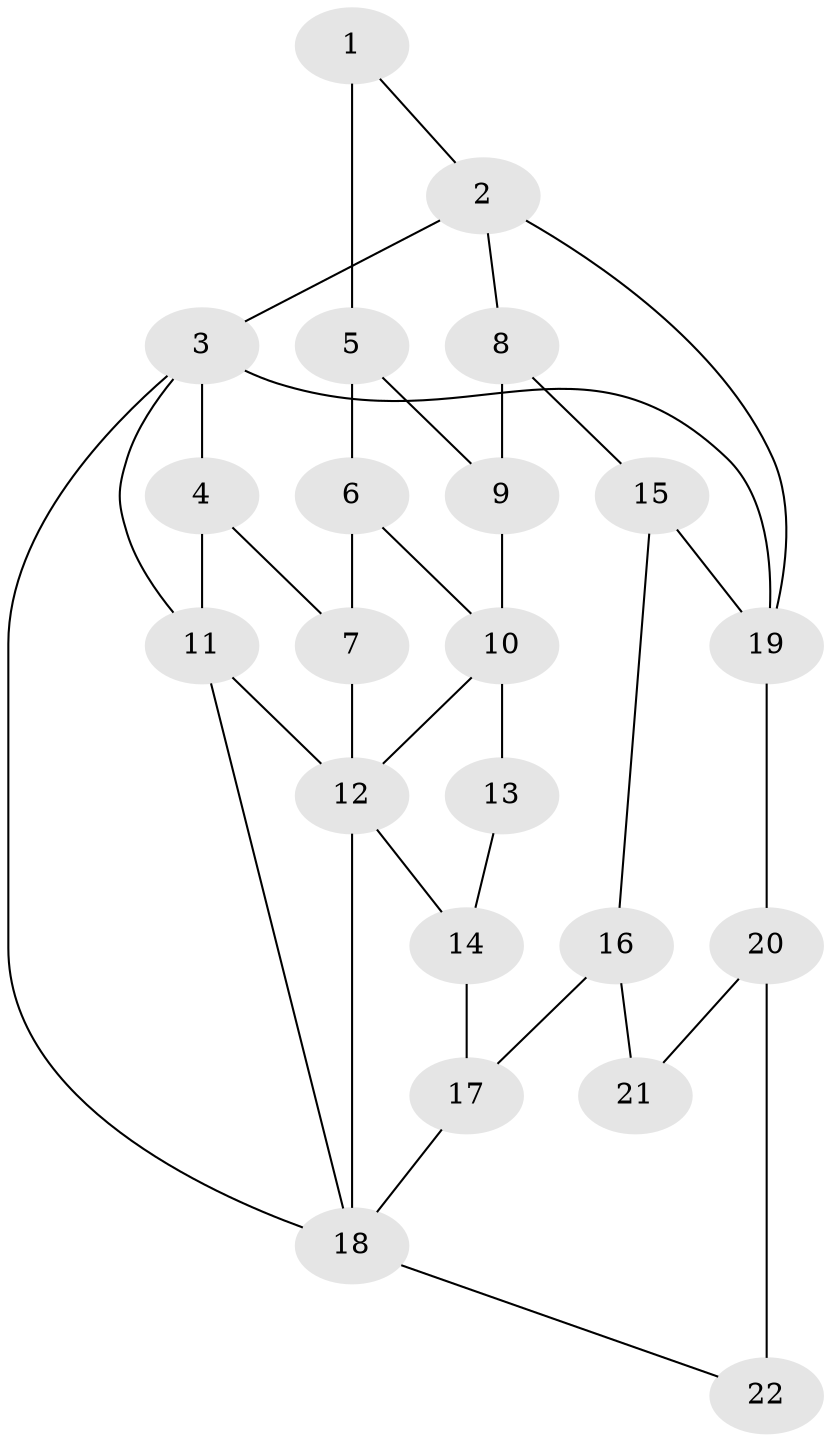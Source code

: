 // original degree distribution, {3: 0.027777777777777776, 4: 0.20833333333333334, 6: 0.18055555555555555, 5: 0.5833333333333334}
// Generated by graph-tools (version 1.1) at 2025/54/03/04/25 22:54:24]
// undirected, 22 vertices, 36 edges
graph export_dot {
  node [color=gray90,style=filled];
  1;
  2;
  3;
  4;
  5;
  6;
  7;
  8;
  9;
  10;
  11;
  12;
  13;
  14;
  15;
  16;
  17;
  18;
  19;
  20;
  21;
  22;
  1 -- 2 [weight=1.0];
  1 -- 5 [weight=2.0];
  2 -- 3 [weight=2.0];
  2 -- 8 [weight=2.0];
  2 -- 19 [weight=1.0];
  3 -- 4 [weight=1.0];
  3 -- 11 [weight=1.0];
  3 -- 18 [weight=1.0];
  3 -- 19 [weight=1.0];
  4 -- 7 [weight=1.0];
  4 -- 11 [weight=2.0];
  5 -- 6 [weight=2.0];
  5 -- 9 [weight=1.0];
  6 -- 7 [weight=2.0];
  6 -- 10 [weight=2.0];
  7 -- 12 [weight=1.0];
  8 -- 9 [weight=2.0];
  8 -- 15 [weight=2.0];
  9 -- 10 [weight=1.0];
  10 -- 12 [weight=1.0];
  10 -- 13 [weight=1.0];
  11 -- 12 [weight=1.0];
  11 -- 18 [weight=1.0];
  12 -- 14 [weight=2.0];
  12 -- 18 [weight=2.0];
  13 -- 14 [weight=2.0];
  14 -- 17 [weight=2.0];
  15 -- 16 [weight=1.0];
  15 -- 19 [weight=1.0];
  16 -- 17 [weight=2.0];
  16 -- 21 [weight=2.0];
  17 -- 18 [weight=1.0];
  18 -- 22 [weight=1.0];
  19 -- 20 [weight=2.0];
  20 -- 21 [weight=2.0];
  20 -- 22 [weight=2.0];
}
